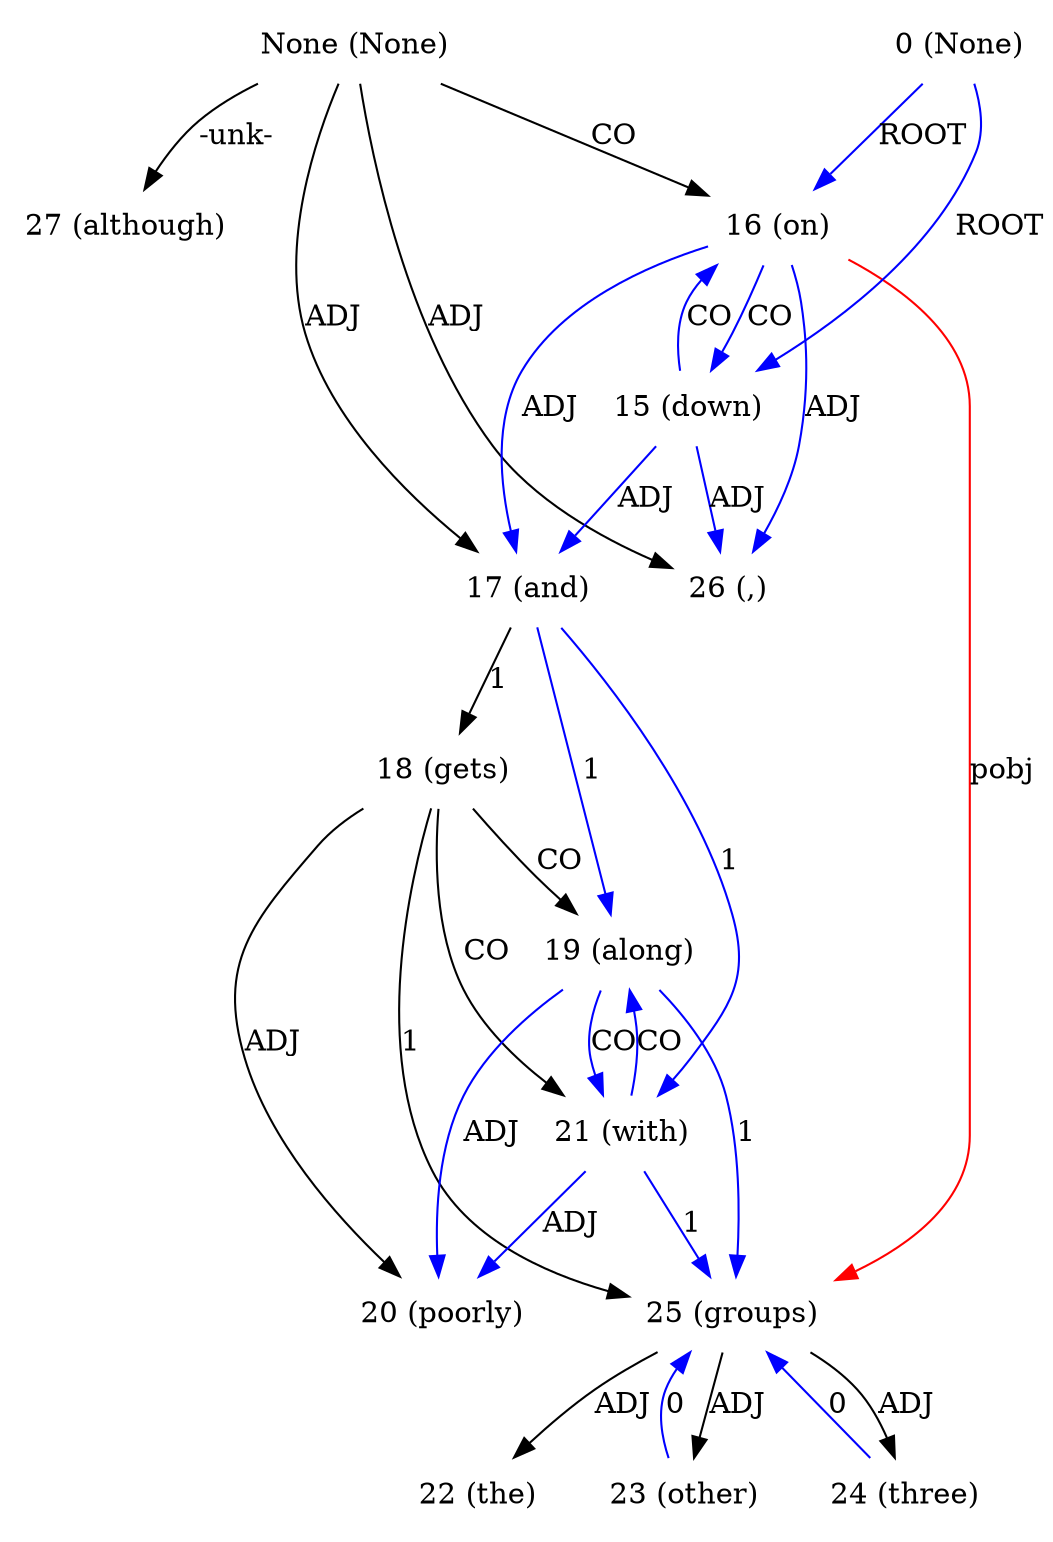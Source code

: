 digraph G{
edge [dir=forward]
node [shape=plaintext]

None [label="None (None)"]
None -> 17 [label="ADJ"]
None -> 26 [label="ADJ"]
None -> 16 [label="CO"]
None [label="None (None)"]
None -> 27 [label="-unk-"]
0 [label="0 (None)"]
0 -> 15 [label="ROOT", color="blue"]
0 -> 16 [label="ROOT", color="blue"]
15 [label="15 (down)"]
15 -> 17 [label="ADJ", color="blue"]
15 -> 26 [label="ADJ", color="blue"]
15 -> 16 [label="CO", color="blue"]
16 [label="16 (on)"]
16 -> 15 [label="CO", color="blue"]
16 -> 26 [label="ADJ", color="blue"]
16 -> 17 [label="ADJ", color="blue"]
17 [label="17 (and)"]
17 -> 18 [label="1"]
17 -> 19 [label="1", color="blue"]
17 -> 21 [label="1", color="blue"]
18 [label="18 (gets)"]
18 -> 25 [label="1"]
18 -> 20 [label="ADJ"]
18 -> 19 [label="CO"]
18 -> 21 [label="CO"]
19 [label="19 (along)"]
19 -> 25 [label="1", color="blue"]
19 -> 21 [label="CO", color="blue"]
19 -> 20 [label="ADJ", color="blue"]
20 [label="20 (poorly)"]
21 [label="21 (with)"]
21 -> 25 [label="1", color="blue"]
21 -> 20 [label="ADJ", color="blue"]
21 -> 19 [label="CO", color="blue"]
22 [label="22 (the)"]
23 [label="23 (other)"]
23 -> 25 [label="0", color="blue"]
24 [label="24 (three)"]
24 -> 25 [label="0", color="blue"]
25 [label="25 (groups)"]
16 -> 25 [label="pobj", color="red"]
25 -> 22 [label="ADJ"]
25 -> 23 [label="ADJ"]
25 -> 24 [label="ADJ"]
26 [label="26 (,)"]
27 [label="27 (although)"]
}
